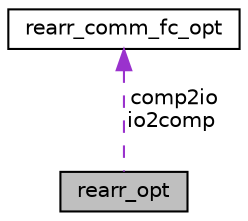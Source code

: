 digraph "rearr_opt"
{
 // LATEX_PDF_SIZE
  edge [fontname="Helvetica",fontsize="10",labelfontname="Helvetica",labelfontsize="10"];
  node [fontname="Helvetica",fontsize="10",shape=record];
  Node1 [label="rearr_opt",height=0.2,width=0.4,color="black", fillcolor="grey75", style="filled", fontcolor="black",tooltip="Rearranger options."];
  Node2 -> Node1 [dir="back",color="darkorchid3",fontsize="10",style="dashed",label=" comp2io\nio2comp" ,fontname="Helvetica"];
  Node2 [label="rearr_comm_fc_opt",height=0.2,width=0.4,color="black", fillcolor="white", style="filled",URL="$structrearr__comm__fc__opt.html",tooltip="Rearranger comm flow control options."];
}

